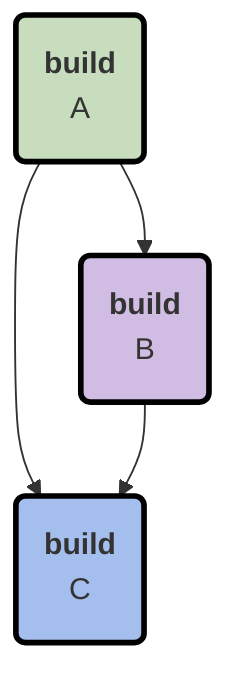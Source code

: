 flowchart TD
classDef build stroke:red,stroke-width:3px
classDef restore stroke:orange,stroke-width:3px
classDef ignore stroke:black,stroke-width:3px
a:build("<b>build</b> 
A")
b:build("<b>build</b> 
B")
c:build("<b>build</b> 
C")
a:build --> b:build
a:build --> c:build
class a:build ignore
style a:build fill:#C7DDBE
b:build --> c:build
class b:build ignore
style b:build fill:#D1BDE3
class c:build ignore
style c:build fill:#A4BEED